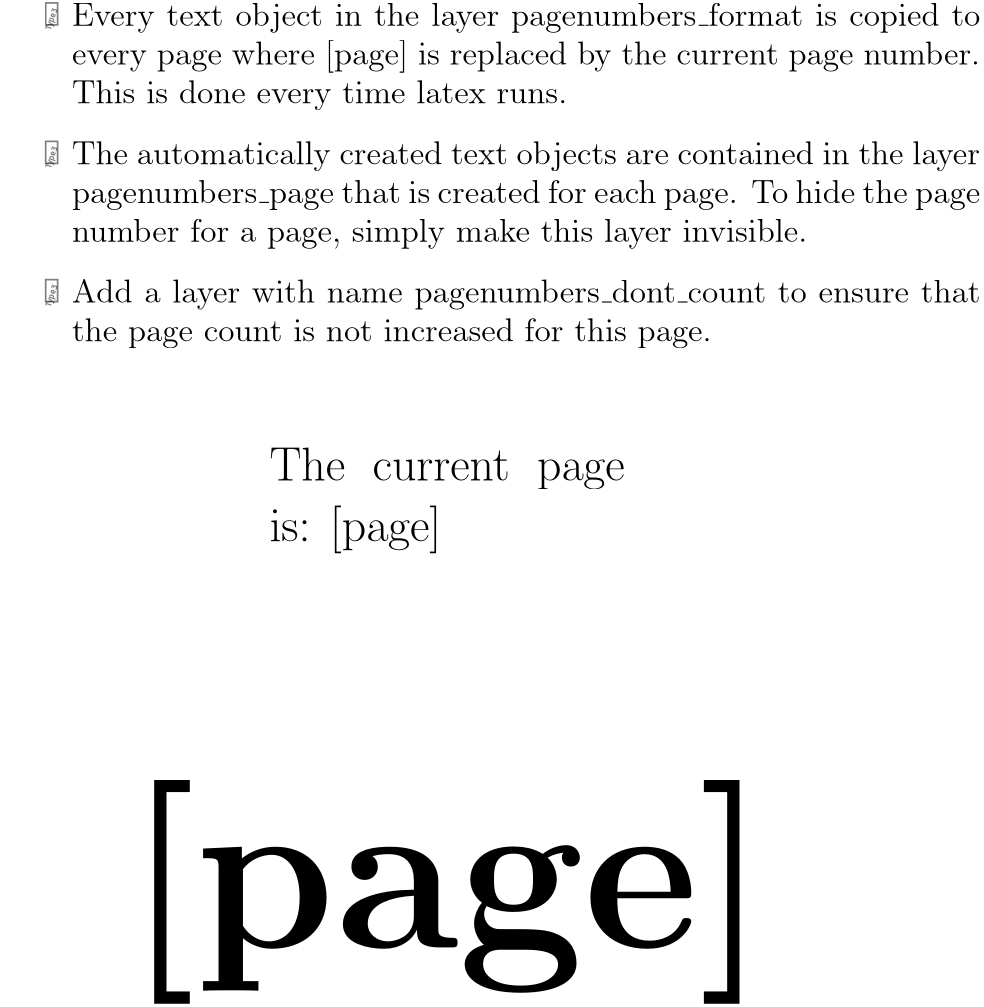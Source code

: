<?xml version="1.0"?>
<!DOCTYPE ipe SYSTEM "ipe.dtd">
<ipe version="70005" creator="Ipe 7.1.4">
<info created="D:20130916175424" modified="D:20130916180147"/>
<ipestyle name="basic">
<symbol name="arrow/arc(spx)">
<path stroke="sym-stroke" fill="sym-stroke" pen="sym-pen">
0 0 m
-1 0.333 l
-1 -0.333 l
h
</path>
</symbol>
<symbol name="arrow/farc(spx)">
<path stroke="sym-stroke" fill="white" pen="sym-pen">
0 0 m
-1 0.333 l
-1 -0.333 l
h
</path>
</symbol>
<symbol name="mark/circle(sx)" transformations="translations">
<path fill="sym-stroke">
0.6 0 0 0.6 0 0 e
0.4 0 0 0.4 0 0 e
</path>
</symbol>
<symbol name="mark/disk(sx)" transformations="translations">
<path fill="sym-stroke">
0.6 0 0 0.6 0 0 e
</path>
</symbol>
<symbol name="mark/fdisk(sfx)" transformations="translations">
<group>
<path fill="sym-fill">
0.5 0 0 0.5 0 0 e
</path>
<path fill="sym-stroke" fillrule="eofill">
0.6 0 0 0.6 0 0 e
0.4 0 0 0.4 0 0 e
</path>
</group>
</symbol>
<symbol name="mark/box(sx)" transformations="translations">
<path fill="sym-stroke" fillrule="eofill">
-0.6 -0.6 m
0.6 -0.6 l
0.6 0.6 l
-0.6 0.6 l
h
-0.4 -0.4 m
0.4 -0.4 l
0.4 0.4 l
-0.4 0.4 l
h
</path>
</symbol>
<symbol name="mark/square(sx)" transformations="translations">
<path fill="sym-stroke">
-0.6 -0.6 m
0.6 -0.6 l
0.6 0.6 l
-0.6 0.6 l
h
</path>
</symbol>
<symbol name="mark/fsquare(sfx)" transformations="translations">
<group>
<path fill="sym-fill">
-0.5 -0.5 m
0.5 -0.5 l
0.5 0.5 l
-0.5 0.5 l
h
</path>
<path fill="sym-stroke" fillrule="eofill">
-0.6 -0.6 m
0.6 -0.6 l
0.6 0.6 l
-0.6 0.6 l
h
-0.4 -0.4 m
0.4 -0.4 l
0.4 0.4 l
-0.4 0.4 l
h
</path>
</group>
</symbol>
<symbol name="mark/cross(sx)" transformations="translations">
<group>
<path fill="sym-stroke">
-0.43 -0.57 m
0.57 0.43 l
0.43 0.57 l
-0.57 -0.43 l
h
</path>
<path fill="sym-stroke">
-0.43 0.57 m
0.57 -0.43 l
0.43 -0.57 l
-0.57 0.43 l
h
</path>
</group>
</symbol>
<symbol name="arrow/fnormal(spx)">
<path stroke="sym-stroke" fill="white" pen="sym-pen">
0 0 m
-1 0.333 l
-1 -0.333 l
h
</path>
</symbol>
<symbol name="arrow/pointed(spx)">
<path stroke="sym-stroke" fill="sym-stroke" pen="sym-pen">
0 0 m
-1 0.333 l
-0.8 0 l
-1 -0.333 l
h
</path>
</symbol>
<symbol name="arrow/fpointed(spx)">
<path stroke="sym-stroke" fill="white" pen="sym-pen">
0 0 m
-1 0.333 l
-0.8 0 l
-1 -0.333 l
h
</path>
</symbol>
<symbol name="arrow/linear(spx)">
<path stroke="sym-stroke" pen="sym-pen">
-1 0.333 m
0 0 l
-1 -0.333 l
</path>
</symbol>
<symbol name="arrow/fdouble(spx)">
<path stroke="sym-stroke" fill="white" pen="sym-pen">
0 0 m
-1 0.333 l
-1 -0.333 l
h
-1 0 m
-2 0.333 l
-2 -0.333 l
h
</path>
</symbol>
<symbol name="arrow/double(spx)">
<path stroke="sym-stroke" fill="sym-stroke" pen="sym-pen">
0 0 m
-1 0.333 l
-1 -0.333 l
h
-1 0 m
-2 0.333 l
-2 -0.333 l
h
</path>
</symbol>
<pen name="heavier" value="0.8"/>
<pen name="fat" value="1.2"/>
<pen name="ultrafat" value="2"/>
<symbolsize name="large" value="5"/>
<symbolsize name="small" value="2"/>
<symbolsize name="tiny" value="1.1"/>
<arrowsize name="large" value="10"/>
<arrowsize name="small" value="5"/>
<arrowsize name="tiny" value="3"/>
<color name="red" value="1 0 0"/>
<color name="green" value="0 1 0"/>
<color name="blue" value="0 0 1"/>
<color name="yellow" value="1 1 0"/>
<color name="orange" value="1 0.647 0"/>
<color name="gold" value="1 0.843 0"/>
<color name="purple" value="0.627 0.125 0.941"/>
<color name="gray" value="0.745"/>
<color name="brown" value="0.647 0.165 0.165"/>
<color name="navy" value="0 0 0.502"/>
<color name="pink" value="1 0.753 0.796"/>
<color name="seagreen" value="0.18 0.545 0.341"/>
<color name="turquoise" value="0.251 0.878 0.816"/>
<color name="violet" value="0.933 0.51 0.933"/>
<color name="darkblue" value="0 0 0.545"/>
<color name="darkcyan" value="0 0.545 0.545"/>
<color name="darkgray" value="0.663"/>
<color name="darkgreen" value="0 0.392 0"/>
<color name="darkmagenta" value="0.545 0 0.545"/>
<color name="darkorange" value="1 0.549 0"/>
<color name="darkred" value="0.545 0 0"/>
<color name="lightblue" value="0.678 0.847 0.902"/>
<color name="lightcyan" value="0.878 1 1"/>
<color name="lightgray" value="0.827"/>
<color name="lightgreen" value="0.565 0.933 0.565"/>
<color name="lightyellow" value="1 1 0.878"/>
<dashstyle name="dashed" value="[4] 0"/>
<dashstyle name="dotted" value="[1 3] 0"/>
<dashstyle name="dash dotted" value="[4 2 1 2] 0"/>
<dashstyle name="dash dot dotted" value="[4 2 1 2 1 2] 0"/>
<textsize name="large" value="\large"/>
<textsize name="Large" value="\Large"/>
<textsize name="LARGE" value="\LARGE"/>
<textsize name="huge" value="\huge"/>
<textsize name="Huge" value="\Huge"/>
<textsize name="small" value="\small"/>
<textsize name="footnote" value="\footnotesize"/>
<textsize name="tiny" value="\tiny"/>
<textstyle name="center" begin="\begin{center}" end="\end{center}"/>
<textstyle name="itemize" begin="\begin{itemize}" end="\end{itemize}"/>
<textstyle name="item" begin="\begin{itemize}\item{}" end="\end{itemize}"/>
<gridsize name="4 pts" value="4"/>
<gridsize name="8 pts (~3 mm)" value="8"/>
<gridsize name="16 pts (~6 mm)" value="16"/>
<gridsize name="32 pts (~12 mm)" value="32"/>
<gridsize name="10 pts (~3.5 mm)" value="10"/>
<gridsize name="20 pts (~7 mm)" value="20"/>
<gridsize name="14 pts (~5 mm)" value="14"/>
<gridsize name="28 pts (~10 mm)" value="28"/>
<gridsize name="56 pts (~20 mm)" value="56"/>
<anglesize name="90 deg" value="90"/>
<anglesize name="60 deg" value="60"/>
<anglesize name="45 deg" value="45"/>
<anglesize name="30 deg" value="30"/>
<anglesize name="22.5 deg" value="22.5"/>
<tiling name="falling" angle="-60" step="4" width="1"/>
<tiling name="rising" angle="30" step="4" width="1"/>
</ipestyle>
<page>
<layer name="alpha"/>
<layer name="pagenumbers_format"/>
<layer name="pagenumbers_dont_count"/>
<layer name="pagenumbers_page" edit="no"/>
<view layers="alpha pagenumbers_format" active="alpha"/>
<text layer="pagenumbers_format" matrix="3.25388 0 0 3.25388 -597.057 -1005.68" pos="272 432" stroke="black" type="label" width="71.205" height="18.587" depth="6.2" halign="center" valign="center" size="Huge">{\bf [page]}</text>
<text matrix="1 0 0 1 32 -80" pos="192 640" stroke="black" type="minipage" width="128" height="21.552" depth="16.61" valign="top" size="LARGE">The current page is: [page]</text>
<text layer="alpha" matrix="1 0 0 1 0 16" pos="128 704" stroke="black" type="minipage" width="352" height="66.516" depth="61.67" valign="top" size="large">\begin{itemize}
\item Every text object in the layer pagenumbers\_format is copied to
  every page where {[}page{]} is replaced by the current page number.
  This is done every time latex runs.
\item The automatically created text objects are contained in the
  layer pagenumbers\_page that is created for each page.  To hide the
  page number for a page, simply make this layer invisible.
\item Add a layer with name pagenumbers\_dont\_count to ensure that the
  page count is not increased for this page.
\end{itemize}</text>
<text layer="pagenumbers_page" matrix="3.25388 0 0 3.25388 -597.057 -1005.68" pos="272 432" stroke="black" type="label" width="13.943" height="15.974" depth="0" halign="center" valign="center" size="Huge">{\bf 0}</text>
<text matrix="1 0 0 1 32 -80" pos="192 640" stroke="black" type="minipage" width="128" height="19.413" depth="14.46" valign="top" size="LARGE">The current page is: 0</text>
</page>
<page>
<layer name="alpha"/>
<layer name="pagenumbers_page" edit="no"/>
<view layers="alpha pagenumbers_page" active="alpha"/>
<text layer="alpha" matrix="1 0 0 1 0 16" pos="128 704" stroke="black" type="minipage" width="352" height="7.807" depth="2.82" valign="top" size="large">The first page that counts.</text>
<text layer="pagenumbers_page" matrix="3.25388 0 0 3.25388 -597.057 -1005.68" pos="272 432" stroke="black" type="label" width="13.943" height="15.974" depth="0" halign="center" valign="center" size="Huge">{\bf 1}</text>
<text matrix="1 0 0 1 32 -80" pos="192 640" stroke="black" type="minipage" width="128" height="19.413" depth="14.46" valign="top" size="LARGE">The current page is: 1</text>
</page>
<page>
<layer name="alpha"/>
<layer name="pagenumbers_page" edit="no"/>
<view layers="alpha pagenumbers_page" active="alpha"/>
<text layer="alpha" matrix="1 0 0 1 0 16" pos="128 704" stroke="black" type="minipage" width="352" height="7.807" depth="2.82" valign="top" size="large">The second page that counts.</text>
<text layer="pagenumbers_page" matrix="3.25388 0 0 3.25388 -597.057 -1005.68" pos="272 432" stroke="black" type="label" width="13.943" height="15.974" depth="0" halign="center" valign="center" size="Huge">{\bf 2}</text>
<text matrix="1 0 0 1 32 -80" pos="192 640" stroke="black" type="minipage" width="128" height="19.413" depth="14.46" valign="top" size="LARGE">The current page is: 2</text>
</page>
<page>
<layer name="alpha"/>
<layer name="pagenumbers_page" edit="no"/>
<layer name="pagenumbers_dont_count"/>
<view layers="alpha pagenumbers_page" active="pagenumbers_dont_count"/>
<text layer="alpha" matrix="1 0 0 1 0 16" pos="128 704" stroke="black" type="minipage" width="352" height="7.807" depth="2.82" valign="top" size="large">Another second page.</text>
<text layer="pagenumbers_page" matrix="3.25388 0 0 3.25388 -597.057 -1005.68" pos="272 432" stroke="black" type="label" width="13.943" height="15.974" depth="0" halign="center" valign="center" size="Huge">{\bf 2}</text>
<text matrix="1 0 0 1 32 -80" pos="192 640" stroke="black" type="minipage" width="128" height="19.413" depth="14.46" valign="top" size="LARGE">The current page is: 2</text>
</page>
<page>
<layer name="alpha"/>
<layer name="pagenumbers_page" edit="no"/>
<view layers="alpha" active="alpha"/>
<text layer="alpha" matrix="1 0 0 1 0 16" pos="128 704" stroke="black" type="minipage" width="352" height="7.807" depth="2.82" valign="top" size="large">The third page without page numbers.</text>
<text layer="pagenumbers_page" matrix="3.25388 0 0 3.25388 -597.057 -1005.68" pos="272 432" stroke="black" type="label" width="13.943" height="15.974" depth="0" halign="center" valign="center" size="Huge">{\bf 3}</text>
<text matrix="1 0 0 1 32 -80" pos="192 640" stroke="black" type="minipage" width="128" height="19.413" depth="14.46" valign="top" size="LARGE">The current page is: 3</text>
</page>
<page>
<layer name="alpha"/>
<layer name="pagenumbers_page" edit="no"/>
<view layers="alpha pagenumbers_page" active="alpha"/>
<text layer="alpha" matrix="1 0 0 1 0 16" pos="128 704" stroke="black" type="minipage" width="352" height="8.465" depth="3.49" valign="top" size="large">The fourth page (again with page numbers).</text>
<text layer="pagenumbers_page" matrix="3.25388 0 0 3.25388 -597.057 -1005.68" pos="272 432" stroke="black" type="label" width="13.943" height="15.974" depth="0" halign="center" valign="center" size="Huge">{\bf 4}</text>
<text matrix="1 0 0 1 32 -80" pos="192 640" stroke="black" type="minipage" width="128" height="19.413" depth="14.46" valign="top" size="LARGE">The current page is: 4</text>
</page>
</ipe>
